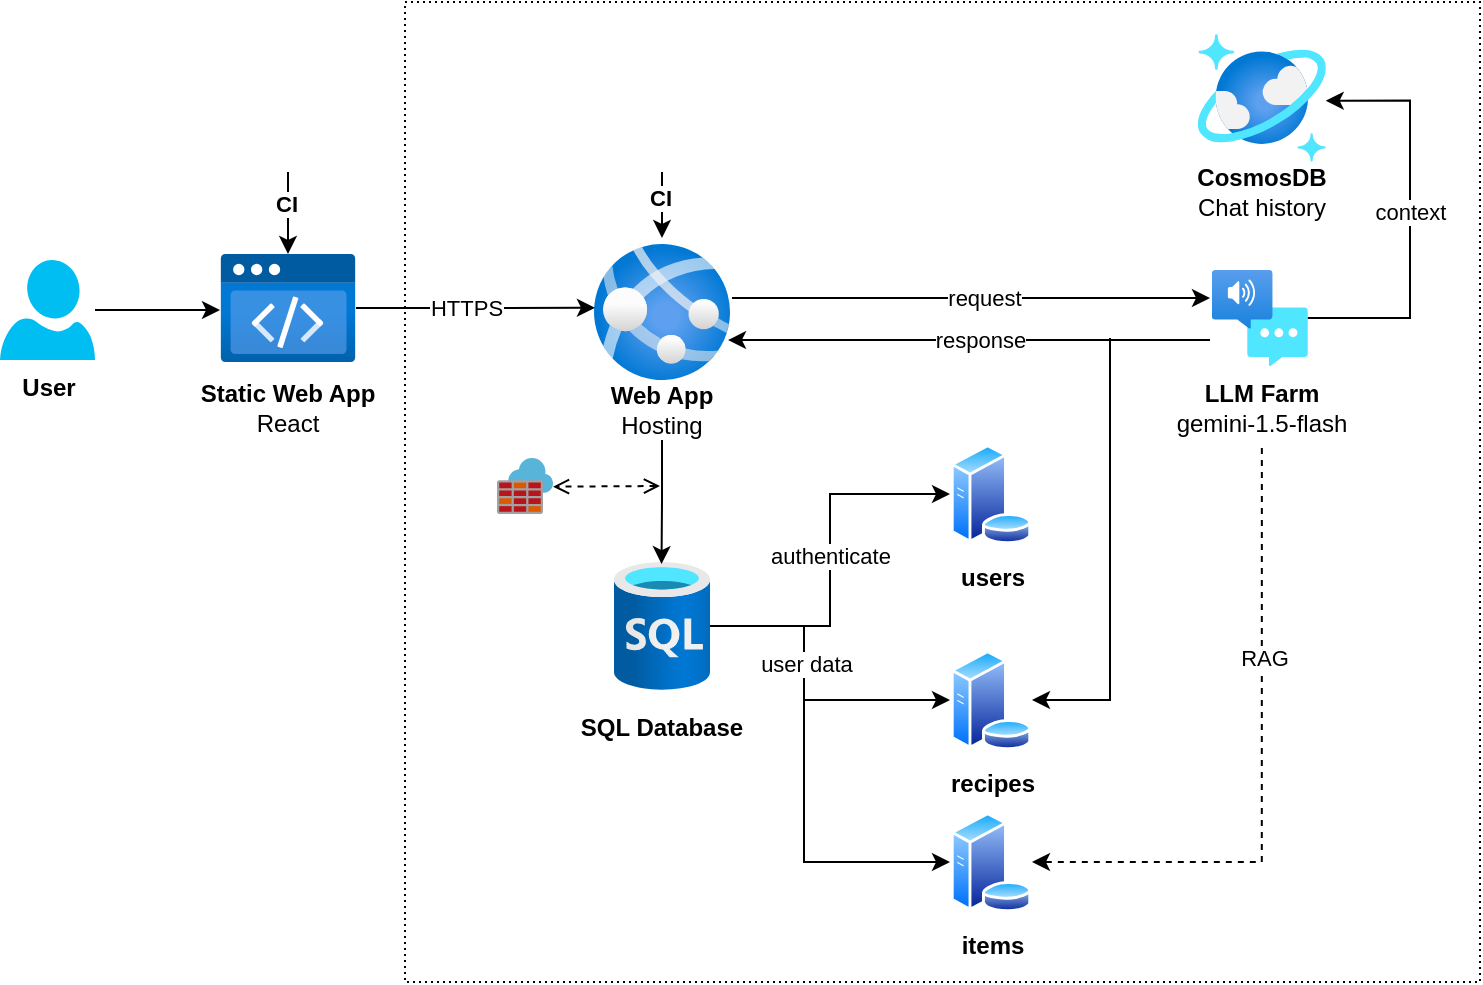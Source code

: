 <mxfile version="24.9.2">
  <diagram name="Seite-1" id="GqYdmY-gFX1TOPT9O8Nu">
    <mxGraphModel dx="1024" dy="533" grid="1" gridSize="10" guides="1" tooltips="1" connect="1" arrows="1" fold="1" page="1" pageScale="1" pageWidth="827" pageHeight="583" math="0" shadow="0">
      <root>
        <mxCell id="0" />
        <mxCell id="1" parent="0" />
        <mxCell id="0Sp2E3jfq5rdWllEIa-N-14" value="" style="rounded=0;whiteSpace=wrap;html=1;fillColor=none;dashed=1;dashPattern=1 2;" parent="1" vertex="1">
          <mxGeometry x="245.5" y="46" width="537.5" height="490" as="geometry" />
        </mxCell>
        <mxCell id="kdwqYUO4_lfMiFu1DAeL-65" value="" style="group" parent="1" vertex="1" connectable="0">
          <mxGeometry x="646" y="180" width="90" height="90" as="geometry" />
        </mxCell>
        <mxCell id="kdwqYUO4_lfMiFu1DAeL-12" value="" style="image;aspect=fixed;html=1;points=[];align=center;fontSize=12;image=img/lib/azure2/ai_machine_learning/Speech_Services.svg;" parent="kdwqYUO4_lfMiFu1DAeL-65" vertex="1">
          <mxGeometry x="2.93" width="48" height="48" as="geometry" />
        </mxCell>
        <mxCell id="kdwqYUO4_lfMiFu1DAeL-64" value="&lt;b&gt;LLM Farm&lt;/b&gt;&lt;div&gt;gemini-1.5-flash&lt;/div&gt;" style="text;html=1;align=center;verticalAlign=middle;whiteSpace=wrap;rounded=0;" parent="kdwqYUO4_lfMiFu1DAeL-65" vertex="1">
          <mxGeometry x="-17.07" y="49" width="90" height="40" as="geometry" />
        </mxCell>
        <mxCell id="kdwqYUO4_lfMiFu1DAeL-5" value="&lt;b&gt;User&lt;/b&gt;" style="verticalLabelPosition=bottom;html=1;verticalAlign=top;align=center;strokeColor=none;fillColor=#00BEF2;shape=mxgraph.azure.user;" parent="1" vertex="1">
          <mxGeometry x="43" y="175" width="47.5" height="50" as="geometry" />
        </mxCell>
        <mxCell id="kdwqYUO4_lfMiFu1DAeL-6" value="" style="image;aspect=fixed;html=1;points=[];align=center;fontSize=12;image=img/lib/azure2/preview/Static_Apps.svg;" parent="1" vertex="1">
          <mxGeometry x="153" y="172" width="68" height="54" as="geometry" />
        </mxCell>
        <mxCell id="kdwqYUO4_lfMiFu1DAeL-15" value="" style="shape=image;html=1;verticalAlign=top;verticalLabelPosition=bottom;labelBackgroundColor=#ffffff;imageAspect=0;aspect=fixed;image=https://cdn4.iconfinder.com/data/icons/ionicons/512/icon-social-github-128.png" parent="1" vertex="1">
          <mxGeometry x="338" y="59" width="72" height="72" as="geometry" />
        </mxCell>
        <mxCell id="kdwqYUO4_lfMiFu1DAeL-25" style="edgeStyle=orthogonalEdgeStyle;rounded=0;orthogonalLoop=1;jettySize=auto;html=1;entryX=0;entryY=0.519;entryDx=0;entryDy=0;entryPerimeter=0;" parent="1" source="kdwqYUO4_lfMiFu1DAeL-5" target="kdwqYUO4_lfMiFu1DAeL-6" edge="1">
          <mxGeometry relative="1" as="geometry" />
        </mxCell>
        <mxCell id="kdwqYUO4_lfMiFu1DAeL-36" value="&lt;b style=&quot;text-wrap: nowrap;&quot;&gt;Static Web App&lt;/b&gt;&lt;div style=&quot;text-wrap: nowrap;&quot;&gt;React&lt;/div&gt;" style="text;html=1;align=center;verticalAlign=middle;whiteSpace=wrap;rounded=0;" parent="1" vertex="1">
          <mxGeometry x="157" y="234" width="60" height="30" as="geometry" />
        </mxCell>
        <mxCell id="kdwqYUO4_lfMiFu1DAeL-43" value="" style="group" parent="1" vertex="1" connectable="0">
          <mxGeometry x="340" y="167" width="78" height="104" as="geometry" />
        </mxCell>
        <mxCell id="kdwqYUO4_lfMiFu1DAeL-8" value="" style="image;aspect=fixed;html=1;points=[];align=center;fontSize=12;image=img/lib/azure2/app_services/App_Services.svg;" parent="kdwqYUO4_lfMiFu1DAeL-43" vertex="1">
          <mxGeometry width="68" height="68" as="geometry" />
        </mxCell>
        <mxCell id="kdwqYUO4_lfMiFu1DAeL-42" value="&lt;b style=&quot;forced-color-adjust: none; color: rgb(0, 0, 0); font-family: Helvetica; font-size: 12px; font-style: normal; font-variant-ligatures: normal; font-variant-caps: normal; letter-spacing: normal; orphans: 2; text-align: center; text-indent: 0px; text-transform: none; widows: 2; word-spacing: 0px; -webkit-text-stroke-width: 0px; white-space: nowrap; text-decoration-thickness: initial; text-decoration-style: initial; text-decoration-color: initial;&quot;&gt;Web App&lt;/b&gt;&lt;div style=&quot;forced-color-adjust: none; color: rgb(0, 0, 0); font-family: Helvetica; font-size: 12px; font-style: normal; font-variant-ligatures: normal; font-variant-caps: normal; font-weight: 400; letter-spacing: normal; orphans: 2; text-align: center; text-indent: 0px; text-transform: none; widows: 2; word-spacing: 0px; -webkit-text-stroke-width: 0px; white-space: nowrap; text-decoration-thickness: initial; text-decoration-style: initial; text-decoration-color: initial;&quot;&gt;Hosting&lt;/div&gt;" style="text;html=1;align=center;verticalAlign=middle;whiteSpace=wrap;rounded=0;" parent="kdwqYUO4_lfMiFu1DAeL-43" vertex="1">
          <mxGeometry x="4" y="68" width="60" height="30" as="geometry" />
        </mxCell>
        <mxCell id="kdwqYUO4_lfMiFu1DAeL-47" value="" style="group" parent="1" vertex="1" connectable="0">
          <mxGeometry x="329" y="394" width="90" height="94" as="geometry" />
        </mxCell>
        <mxCell id="kdwqYUO4_lfMiFu1DAeL-9" value="" style="image;aspect=fixed;html=1;points=[];align=center;fontSize=12;image=img/lib/azure2/databases/SQL_Database.svg;" parent="kdwqYUO4_lfMiFu1DAeL-47" vertex="1">
          <mxGeometry x="21" y="-68" width="48" height="64" as="geometry" />
        </mxCell>
        <mxCell id="kdwqYUO4_lfMiFu1DAeL-46" value="&lt;b&gt;SQL Database&lt;/b&gt;" style="text;html=1;align=center;verticalAlign=middle;whiteSpace=wrap;rounded=0;" parent="kdwqYUO4_lfMiFu1DAeL-47" vertex="1">
          <mxGeometry width="90" height="30" as="geometry" />
        </mxCell>
        <mxCell id="kdwqYUO4_lfMiFu1DAeL-48" style="edgeStyle=orthogonalEdgeStyle;rounded=0;orthogonalLoop=1;jettySize=auto;html=1;entryX=0.495;entryY=0.016;entryDx=0;entryDy=0;entryPerimeter=0;" parent="1" source="kdwqYUO4_lfMiFu1DAeL-42" target="kdwqYUO4_lfMiFu1DAeL-9" edge="1">
          <mxGeometry relative="1" as="geometry" />
        </mxCell>
        <mxCell id="kdwqYUO4_lfMiFu1DAeL-50" style="edgeStyle=orthogonalEdgeStyle;rounded=0;orthogonalLoop=1;jettySize=auto;html=1;entryX=0.007;entryY=0.469;entryDx=0;entryDy=0;entryPerimeter=0;" parent="1" source="kdwqYUO4_lfMiFu1DAeL-6" target="kdwqYUO4_lfMiFu1DAeL-8" edge="1">
          <mxGeometry relative="1" as="geometry" />
        </mxCell>
        <mxCell id="kdwqYUO4_lfMiFu1DAeL-51" value="HTTPS" style="edgeLabel;html=1;align=center;verticalAlign=middle;resizable=0;points=[];" parent="kdwqYUO4_lfMiFu1DAeL-50" vertex="1" connectable="0">
          <mxGeometry x="0.039" y="-1" relative="1" as="geometry">
            <mxPoint x="-7" y="-1" as="offset" />
          </mxGeometry>
        </mxCell>
        <mxCell id="kdwqYUO4_lfMiFu1DAeL-53" value="&lt;b&gt;items&lt;/b&gt;" style="image;aspect=fixed;perimeter=ellipsePerimeter;html=1;align=center;shadow=0;dashed=0;spacingTop=3;image=img/lib/active_directory/database_server.svg;" parent="1" vertex="1">
          <mxGeometry x="518" y="451" width="41" height="50" as="geometry" />
        </mxCell>
        <mxCell id="kdwqYUO4_lfMiFu1DAeL-54" value="&lt;b&gt;users&lt;/b&gt;" style="image;aspect=fixed;perimeter=ellipsePerimeter;html=1;align=center;shadow=0;dashed=0;spacingTop=3;image=img/lib/active_directory/database_server.svg;" parent="1" vertex="1">
          <mxGeometry x="518" y="267" width="41" height="50" as="geometry" />
        </mxCell>
        <mxCell id="kdwqYUO4_lfMiFu1DAeL-55" value="&lt;b&gt;recipes&lt;/b&gt;" style="image;aspect=fixed;perimeter=ellipsePerimeter;html=1;align=center;shadow=0;dashed=0;spacingTop=3;image=img/lib/active_directory/database_server.svg;" parent="1" vertex="1">
          <mxGeometry x="518" y="370" width="41" height="50" as="geometry" />
        </mxCell>
        <mxCell id="kdwqYUO4_lfMiFu1DAeL-62" style="edgeStyle=orthogonalEdgeStyle;rounded=0;orthogonalLoop=1;jettySize=auto;html=1;" parent="1" source="kdwqYUO4_lfMiFu1DAeL-15" edge="1">
          <mxGeometry relative="1" as="geometry">
            <mxPoint x="374" y="164" as="targetPoint" />
          </mxGeometry>
        </mxCell>
        <mxCell id="kdwqYUO4_lfMiFu1DAeL-63" value="&lt;b&gt;CI&lt;/b&gt;" style="edgeLabel;html=1;align=center;verticalAlign=middle;resizable=0;points=[];" parent="kdwqYUO4_lfMiFu1DAeL-62" vertex="1" connectable="0">
          <mxGeometry x="-0.231" y="1" relative="1" as="geometry">
            <mxPoint x="-2" as="offset" />
          </mxGeometry>
        </mxCell>
        <mxCell id="kdwqYUO4_lfMiFu1DAeL-66" style="edgeStyle=orthogonalEdgeStyle;rounded=0;orthogonalLoop=1;jettySize=auto;html=1;" parent="1" edge="1">
          <mxGeometry relative="1" as="geometry">
            <mxPoint x="409" y="194" as="sourcePoint" />
            <mxPoint x="648" y="194" as="targetPoint" />
          </mxGeometry>
        </mxCell>
        <mxCell id="kdwqYUO4_lfMiFu1DAeL-67" value="request" style="edgeLabel;html=1;align=center;verticalAlign=middle;resizable=0;points=[];" parent="kdwqYUO4_lfMiFu1DAeL-66" vertex="1" connectable="0">
          <mxGeometry x="-0.19" y="-1" relative="1" as="geometry">
            <mxPoint x="29" y="-1" as="offset" />
          </mxGeometry>
        </mxCell>
        <mxCell id="kdwqYUO4_lfMiFu1DAeL-71" value="" style="endArrow=classic;html=1;rounded=0;entryX=1;entryY=0.324;entryDx=0;entryDy=0;entryPerimeter=0;" parent="1" edge="1">
          <mxGeometry width="50" height="50" relative="1" as="geometry">
            <mxPoint x="648" y="215" as="sourcePoint" />
            <mxPoint x="407" y="215.032" as="targetPoint" />
          </mxGeometry>
        </mxCell>
        <mxCell id="kdwqYUO4_lfMiFu1DAeL-72" value="response" style="edgeLabel;html=1;align=center;verticalAlign=middle;resizable=0;points=[];" parent="kdwqYUO4_lfMiFu1DAeL-71" vertex="1" connectable="0">
          <mxGeometry x="0.086" relative="1" as="geometry">
            <mxPoint x="16" as="offset" />
          </mxGeometry>
        </mxCell>
        <mxCell id="kdwqYUO4_lfMiFu1DAeL-75" value="" style="image;sketch=0;aspect=fixed;html=1;points=[];align=center;fontSize=12;image=img/lib/mscae/Azure_Firewall.svg;" parent="1" vertex="1">
          <mxGeometry x="291.5" y="274" width="28" height="28" as="geometry" />
        </mxCell>
        <mxCell id="kdwqYUO4_lfMiFu1DAeL-79" value="" style="endArrow=open;startArrow=open;html=1;rounded=0;dashed=1;endFill=0;startFill=0;entryX=1;entryY=0.512;entryDx=0;entryDy=0;entryPerimeter=0;" parent="1" target="kdwqYUO4_lfMiFu1DAeL-75" edge="1">
          <mxGeometry width="50" height="50" relative="1" as="geometry">
            <mxPoint x="373" y="288" as="sourcePoint" />
            <mxPoint x="238" y="314" as="targetPoint" />
          </mxGeometry>
        </mxCell>
        <mxCell id="kdwqYUO4_lfMiFu1DAeL-84" value="" style="group" parent="1" vertex="1" connectable="0">
          <mxGeometry x="641.93" y="62" width="64.0" height="94" as="geometry" />
        </mxCell>
        <mxCell id="kdwqYUO4_lfMiFu1DAeL-10" value="" style="image;aspect=fixed;html=1;points=[];align=center;fontSize=12;image=img/lib/azure2/databases/Azure_Cosmos_DB.svg;" parent="kdwqYUO4_lfMiFu1DAeL-84" vertex="1">
          <mxGeometry width="64" height="64" as="geometry" />
        </mxCell>
        <mxCell id="kdwqYUO4_lfMiFu1DAeL-83" value="&lt;b style=&quot;text-wrap: nowrap;&quot;&gt;CosmosDB&lt;/b&gt;&lt;div style=&quot;text-wrap: nowrap;&quot;&gt;Chat history&lt;/div&gt;" style="text;html=1;align=center;verticalAlign=middle;whiteSpace=wrap;rounded=0;" parent="kdwqYUO4_lfMiFu1DAeL-84" vertex="1">
          <mxGeometry x="2" y="64" width="60" height="30" as="geometry" />
        </mxCell>
        <mxCell id="0Sp2E3jfq5rdWllEIa-N-1" style="edgeStyle=orthogonalEdgeStyle;rounded=0;orthogonalLoop=1;jettySize=auto;html=1;entryX=0;entryY=0.5;entryDx=0;entryDy=0;" parent="1" source="kdwqYUO4_lfMiFu1DAeL-9" target="kdwqYUO4_lfMiFu1DAeL-54" edge="1">
          <mxGeometry relative="1" as="geometry" />
        </mxCell>
        <mxCell id="0Sp2E3jfq5rdWllEIa-N-2" value="authenticate" style="edgeLabel;html=1;align=center;verticalAlign=middle;resizable=0;points=[];" parent="0Sp2E3jfq5rdWllEIa-N-1" vertex="1" connectable="0">
          <mxGeometry x="0.024" relative="1" as="geometry">
            <mxPoint as="offset" />
          </mxGeometry>
        </mxCell>
        <mxCell id="0Sp2E3jfq5rdWllEIa-N-3" value="" style="endArrow=classic;html=1;rounded=0;entryX=0;entryY=0.5;entryDx=0;entryDy=0;" parent="1" target="kdwqYUO4_lfMiFu1DAeL-55" edge="1">
          <mxGeometry width="50" height="50" relative="1" as="geometry">
            <mxPoint x="445" y="358" as="sourcePoint" />
            <mxPoint x="508" y="394" as="targetPoint" />
            <Array as="points">
              <mxPoint x="445" y="376" />
              <mxPoint x="445" y="395" />
            </Array>
          </mxGeometry>
        </mxCell>
        <mxCell id="0Sp2E3jfq5rdWllEIa-N-4" value="" style="endArrow=classic;html=1;rounded=0;entryX=0;entryY=0.5;entryDx=0;entryDy=0;" parent="1" target="kdwqYUO4_lfMiFu1DAeL-53" edge="1">
          <mxGeometry width="50" height="50" relative="1" as="geometry">
            <mxPoint x="445" y="383" as="sourcePoint" />
            <mxPoint x="518" y="411" as="targetPoint" />
            <Array as="points">
              <mxPoint x="445" y="401" />
              <mxPoint x="445" y="476" />
            </Array>
          </mxGeometry>
        </mxCell>
        <mxCell id="0Sp2E3jfq5rdWllEIa-N-5" value="user data" style="edgeLabel;html=1;align=center;verticalAlign=middle;resizable=0;points=[];" parent="0Sp2E3jfq5rdWllEIa-N-4" vertex="1" connectable="0">
          <mxGeometry x="-0.415" y="1" relative="1" as="geometry">
            <mxPoint y="-55" as="offset" />
          </mxGeometry>
        </mxCell>
        <mxCell id="0Sp2E3jfq5rdWllEIa-N-8" style="edgeStyle=orthogonalEdgeStyle;rounded=0;orthogonalLoop=1;jettySize=auto;html=1;exitX=0.5;exitY=1;exitDx=0;exitDy=0;entryX=1;entryY=0.5;entryDx=0;entryDy=0;dashed=1;" parent="1" source="kdwqYUO4_lfMiFu1DAeL-64" target="kdwqYUO4_lfMiFu1DAeL-53" edge="1">
          <mxGeometry relative="1" as="geometry" />
        </mxCell>
        <mxCell id="0Sp2E3jfq5rdWllEIa-N-9" value="RAG" style="edgeLabel;html=1;align=center;verticalAlign=middle;resizable=0;points=[];" parent="0Sp2E3jfq5rdWllEIa-N-8" vertex="1" connectable="0">
          <mxGeometry x="-0.348" y="1" relative="1" as="geometry">
            <mxPoint as="offset" />
          </mxGeometry>
        </mxCell>
        <mxCell id="0Sp2E3jfq5rdWllEIa-N-10" value="" style="endArrow=classic;html=1;rounded=0;entryX=1;entryY=0.5;entryDx=0;entryDy=0;" parent="1" target="kdwqYUO4_lfMiFu1DAeL-55" edge="1">
          <mxGeometry width="50" height="50" relative="1" as="geometry">
            <mxPoint x="598" y="214" as="sourcePoint" />
            <mxPoint x="598" y="264" as="targetPoint" />
            <Array as="points">
              <mxPoint x="598" y="395" />
            </Array>
          </mxGeometry>
        </mxCell>
        <mxCell id="0Sp2E3jfq5rdWllEIa-N-11" style="edgeStyle=orthogonalEdgeStyle;rounded=0;orthogonalLoop=1;jettySize=auto;html=1;entryX=0.999;entryY=0.521;entryDx=0;entryDy=0;entryPerimeter=0;" parent="1" source="kdwqYUO4_lfMiFu1DAeL-12" target="kdwqYUO4_lfMiFu1DAeL-10" edge="1">
          <mxGeometry relative="1" as="geometry">
            <Array as="points">
              <mxPoint x="748" y="204" />
              <mxPoint x="748" y="95" />
            </Array>
          </mxGeometry>
        </mxCell>
        <mxCell id="0Sp2E3jfq5rdWllEIa-N-13" value="context" style="edgeLabel;html=1;align=center;verticalAlign=middle;resizable=0;points=[];" parent="0Sp2E3jfq5rdWllEIa-N-11" vertex="1" connectable="0">
          <mxGeometry x="0.036" relative="1" as="geometry">
            <mxPoint as="offset" />
          </mxGeometry>
        </mxCell>
        <mxCell id="4VoCbKnUcegNYqzZsXVW-3" value="" style="shape=image;html=1;verticalAlign=top;verticalLabelPosition=bottom;labelBackgroundColor=#ffffff;imageAspect=0;aspect=fixed;image=https://cdn4.iconfinder.com/data/icons/ionicons/512/icon-social-github-128.png" vertex="1" parent="1">
          <mxGeometry x="151" y="59" width="72" height="72" as="geometry" />
        </mxCell>
        <mxCell id="4VoCbKnUcegNYqzZsXVW-4" style="edgeStyle=orthogonalEdgeStyle;rounded=0;orthogonalLoop=1;jettySize=auto;html=1;entryX=0.5;entryY=0;entryDx=0;entryDy=0;entryPerimeter=0;" edge="1" parent="1" source="4VoCbKnUcegNYqzZsXVW-3" target="kdwqYUO4_lfMiFu1DAeL-6">
          <mxGeometry relative="1" as="geometry">
            <mxPoint x="187" y="164" as="targetPoint" />
          </mxGeometry>
        </mxCell>
        <mxCell id="4VoCbKnUcegNYqzZsXVW-5" value="&lt;b&gt;CI&lt;/b&gt;" style="edgeLabel;html=1;align=center;verticalAlign=middle;resizable=0;points=[];" vertex="1" connectable="0" parent="4VoCbKnUcegNYqzZsXVW-4">
          <mxGeometry x="-0.231" y="1" relative="1" as="geometry">
            <mxPoint x="-2" as="offset" />
          </mxGeometry>
        </mxCell>
      </root>
    </mxGraphModel>
  </diagram>
</mxfile>
